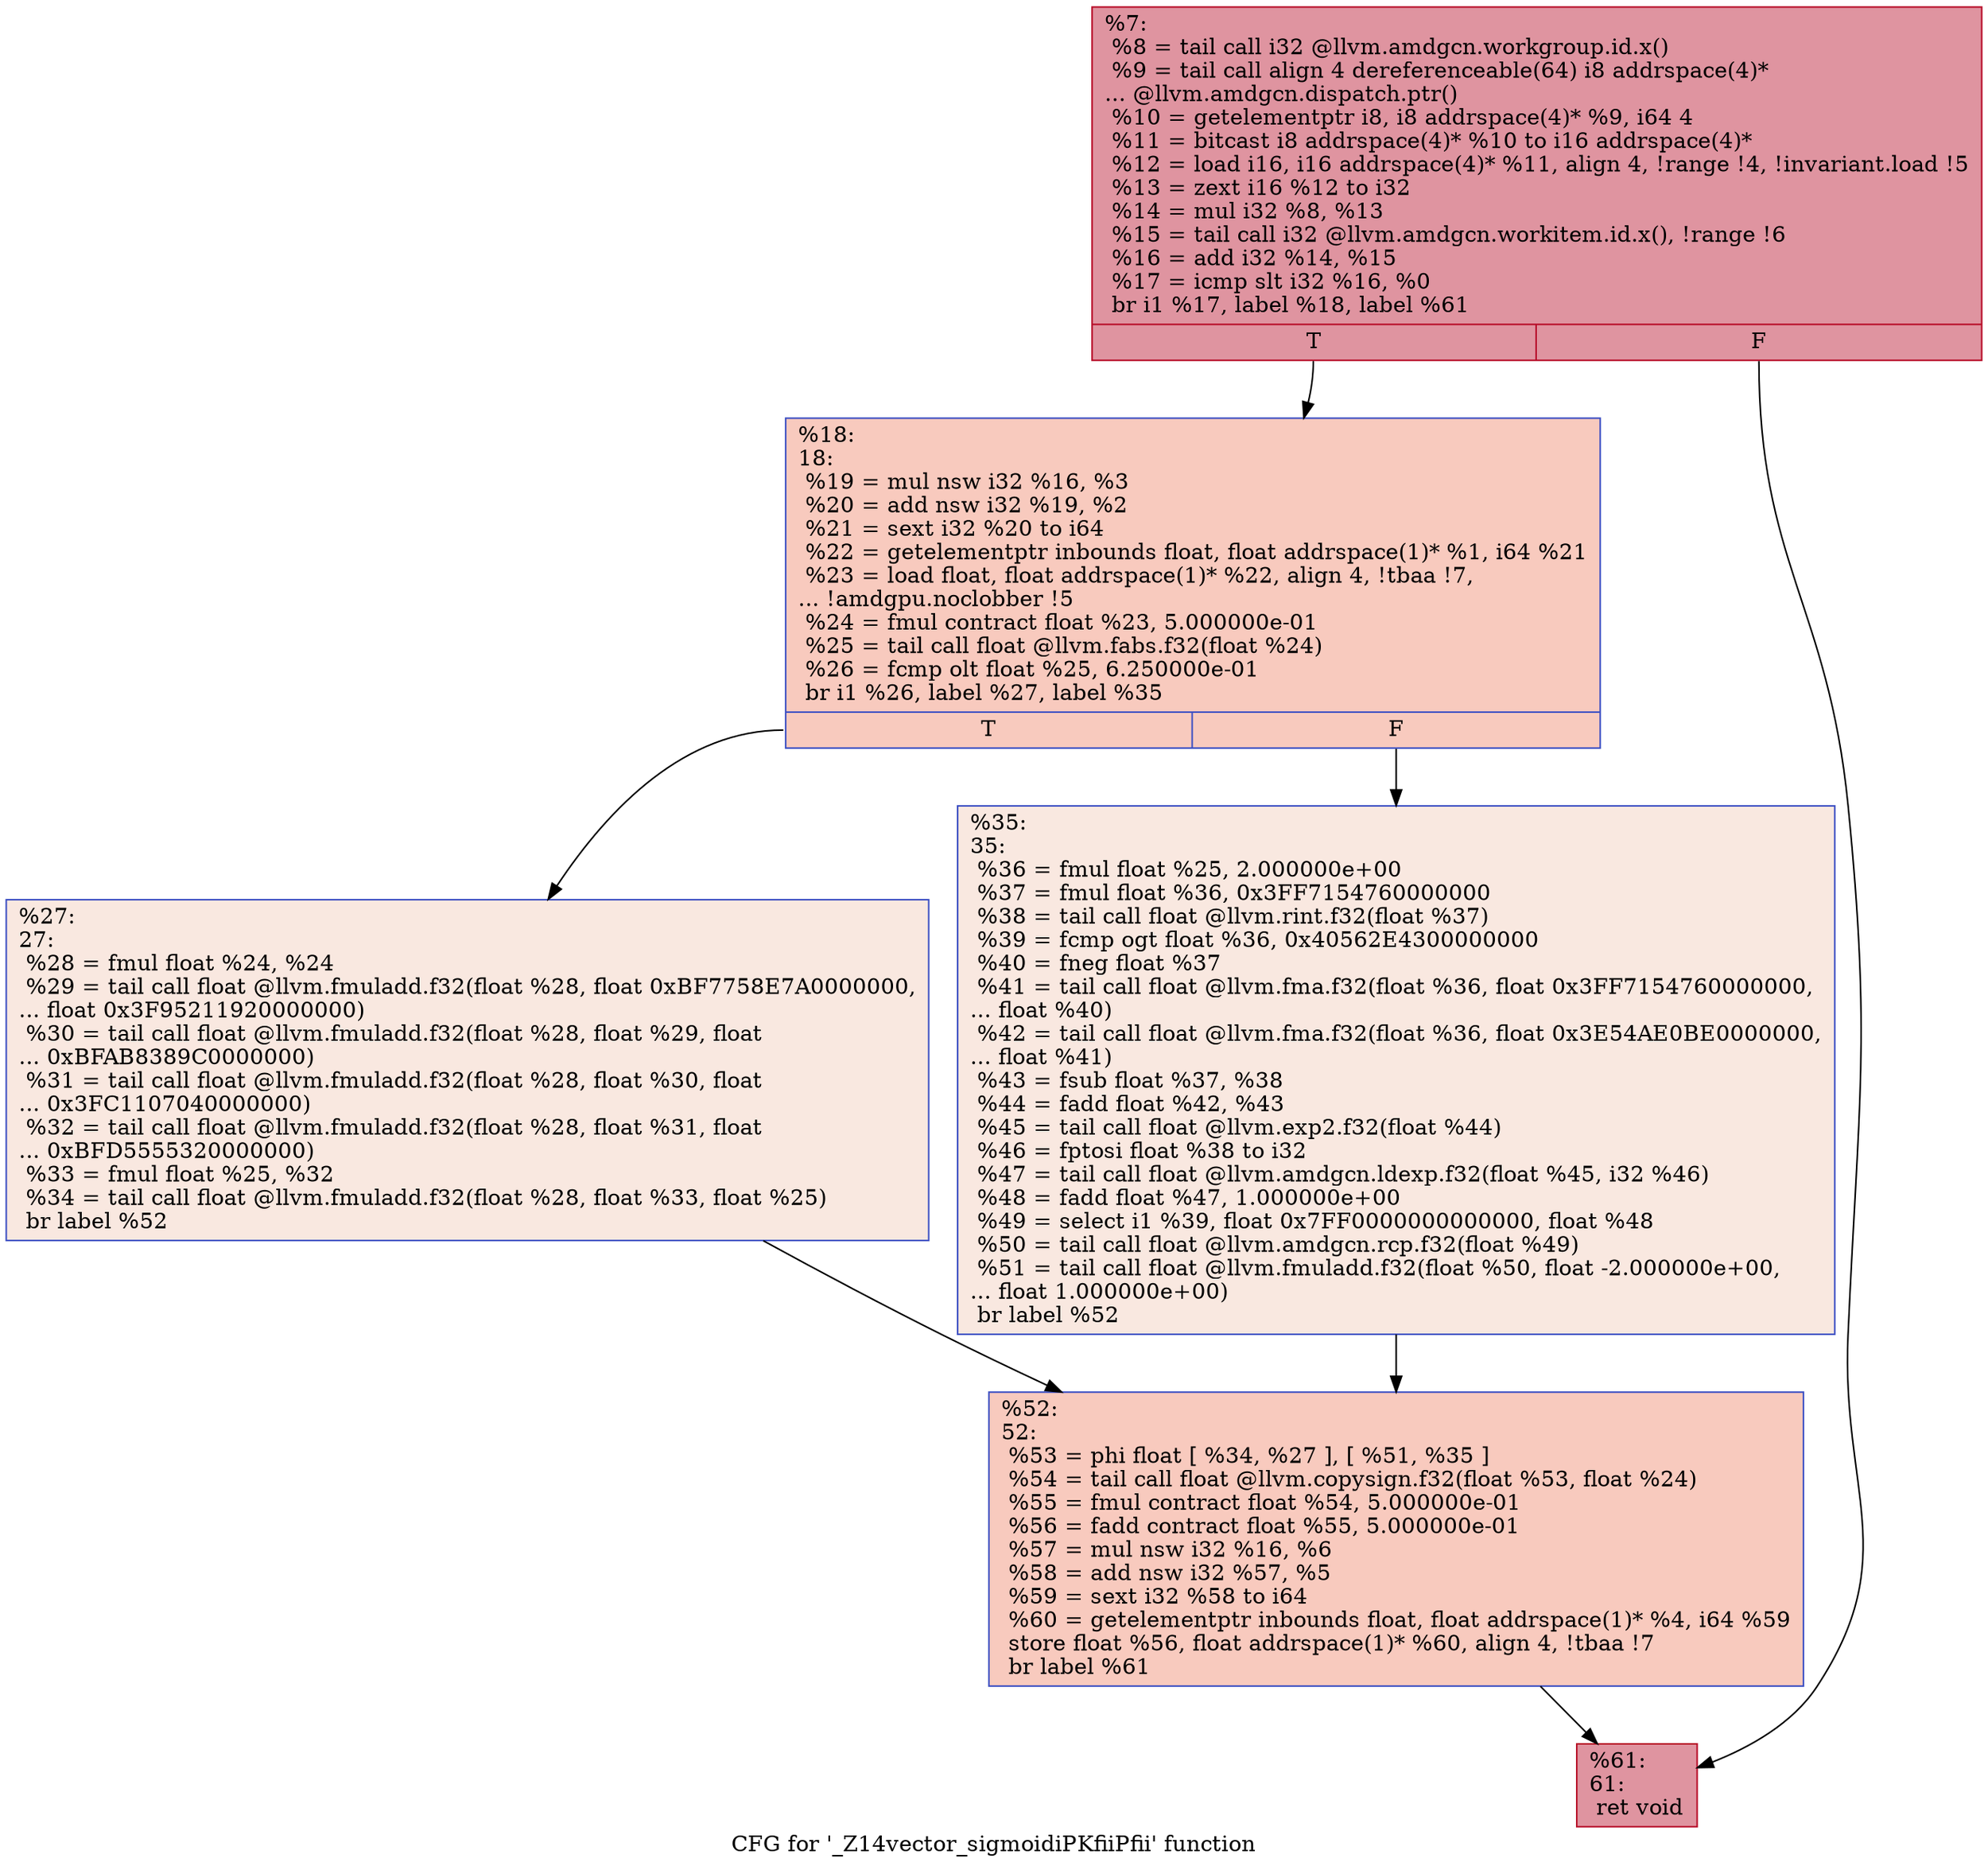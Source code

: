 digraph "CFG for '_Z14vector_sigmoidiPKfiiPfii' function" {
	label="CFG for '_Z14vector_sigmoidiPKfiiPfii' function";

	Node0x545ee10 [shape=record,color="#b70d28ff", style=filled, fillcolor="#b70d2870",label="{%7:\l  %8 = tail call i32 @llvm.amdgcn.workgroup.id.x()\l  %9 = tail call align 4 dereferenceable(64) i8 addrspace(4)*\l... @llvm.amdgcn.dispatch.ptr()\l  %10 = getelementptr i8, i8 addrspace(4)* %9, i64 4\l  %11 = bitcast i8 addrspace(4)* %10 to i16 addrspace(4)*\l  %12 = load i16, i16 addrspace(4)* %11, align 4, !range !4, !invariant.load !5\l  %13 = zext i16 %12 to i32\l  %14 = mul i32 %8, %13\l  %15 = tail call i32 @llvm.amdgcn.workitem.id.x(), !range !6\l  %16 = add i32 %14, %15\l  %17 = icmp slt i32 %16, %0\l  br i1 %17, label %18, label %61\l|{<s0>T|<s1>F}}"];
	Node0x545ee10:s0 -> Node0x5460d40;
	Node0x545ee10:s1 -> Node0x5460dd0;
	Node0x5460d40 [shape=record,color="#3d50c3ff", style=filled, fillcolor="#ef886b70",label="{%18:\l18:                                               \l  %19 = mul nsw i32 %16, %3\l  %20 = add nsw i32 %19, %2\l  %21 = sext i32 %20 to i64\l  %22 = getelementptr inbounds float, float addrspace(1)* %1, i64 %21\l  %23 = load float, float addrspace(1)* %22, align 4, !tbaa !7,\l... !amdgpu.noclobber !5\l  %24 = fmul contract float %23, 5.000000e-01\l  %25 = tail call float @llvm.fabs.f32(float %24)\l  %26 = fcmp olt float %25, 6.250000e-01\l  br i1 %26, label %27, label %35\l|{<s0>T|<s1>F}}"];
	Node0x5460d40:s0 -> Node0x54626b0;
	Node0x5460d40:s1 -> Node0x5462740;
	Node0x54626b0 [shape=record,color="#3d50c3ff", style=filled, fillcolor="#f1ccb870",label="{%27:\l27:                                               \l  %28 = fmul float %24, %24\l  %29 = tail call float @llvm.fmuladd.f32(float %28, float 0xBF7758E7A0000000,\l... float 0x3F95211920000000)\l  %30 = tail call float @llvm.fmuladd.f32(float %28, float %29, float\l... 0xBFAB8389C0000000)\l  %31 = tail call float @llvm.fmuladd.f32(float %28, float %30, float\l... 0x3FC1107040000000)\l  %32 = tail call float @llvm.fmuladd.f32(float %28, float %31, float\l... 0xBFD5555320000000)\l  %33 = fmul float %25, %32\l  %34 = tail call float @llvm.fmuladd.f32(float %28, float %33, float %25)\l  br label %52\l}"];
	Node0x54626b0 -> Node0x54633b0;
	Node0x5462740 [shape=record,color="#3d50c3ff", style=filled, fillcolor="#f1ccb870",label="{%35:\l35:                                               \l  %36 = fmul float %25, 2.000000e+00\l  %37 = fmul float %36, 0x3FF7154760000000\l  %38 = tail call float @llvm.rint.f32(float %37)\l  %39 = fcmp ogt float %36, 0x40562E4300000000\l  %40 = fneg float %37\l  %41 = tail call float @llvm.fma.f32(float %36, float 0x3FF7154760000000,\l... float %40)\l  %42 = tail call float @llvm.fma.f32(float %36, float 0x3E54AE0BE0000000,\l... float %41)\l  %43 = fsub float %37, %38\l  %44 = fadd float %42, %43\l  %45 = tail call float @llvm.exp2.f32(float %44)\l  %46 = fptosi float %38 to i32\l  %47 = tail call float @llvm.amdgcn.ldexp.f32(float %45, i32 %46)\l  %48 = fadd float %47, 1.000000e+00\l  %49 = select i1 %39, float 0x7FF0000000000000, float %48\l  %50 = tail call float @llvm.amdgcn.rcp.f32(float %49)\l  %51 = tail call float @llvm.fmuladd.f32(float %50, float -2.000000e+00,\l... float 1.000000e+00)\l  br label %52\l}"];
	Node0x5462740 -> Node0x54633b0;
	Node0x54633b0 [shape=record,color="#3d50c3ff", style=filled, fillcolor="#ef886b70",label="{%52:\l52:                                               \l  %53 = phi float [ %34, %27 ], [ %51, %35 ]\l  %54 = tail call float @llvm.copysign.f32(float %53, float %24)\l  %55 = fmul contract float %54, 5.000000e-01\l  %56 = fadd contract float %55, 5.000000e-01\l  %57 = mul nsw i32 %16, %6\l  %58 = add nsw i32 %57, %5\l  %59 = sext i32 %58 to i64\l  %60 = getelementptr inbounds float, float addrspace(1)* %4, i64 %59\l  store float %56, float addrspace(1)* %60, align 4, !tbaa !7\l  br label %61\l}"];
	Node0x54633b0 -> Node0x5460dd0;
	Node0x5460dd0 [shape=record,color="#b70d28ff", style=filled, fillcolor="#b70d2870",label="{%61:\l61:                                               \l  ret void\l}"];
}
